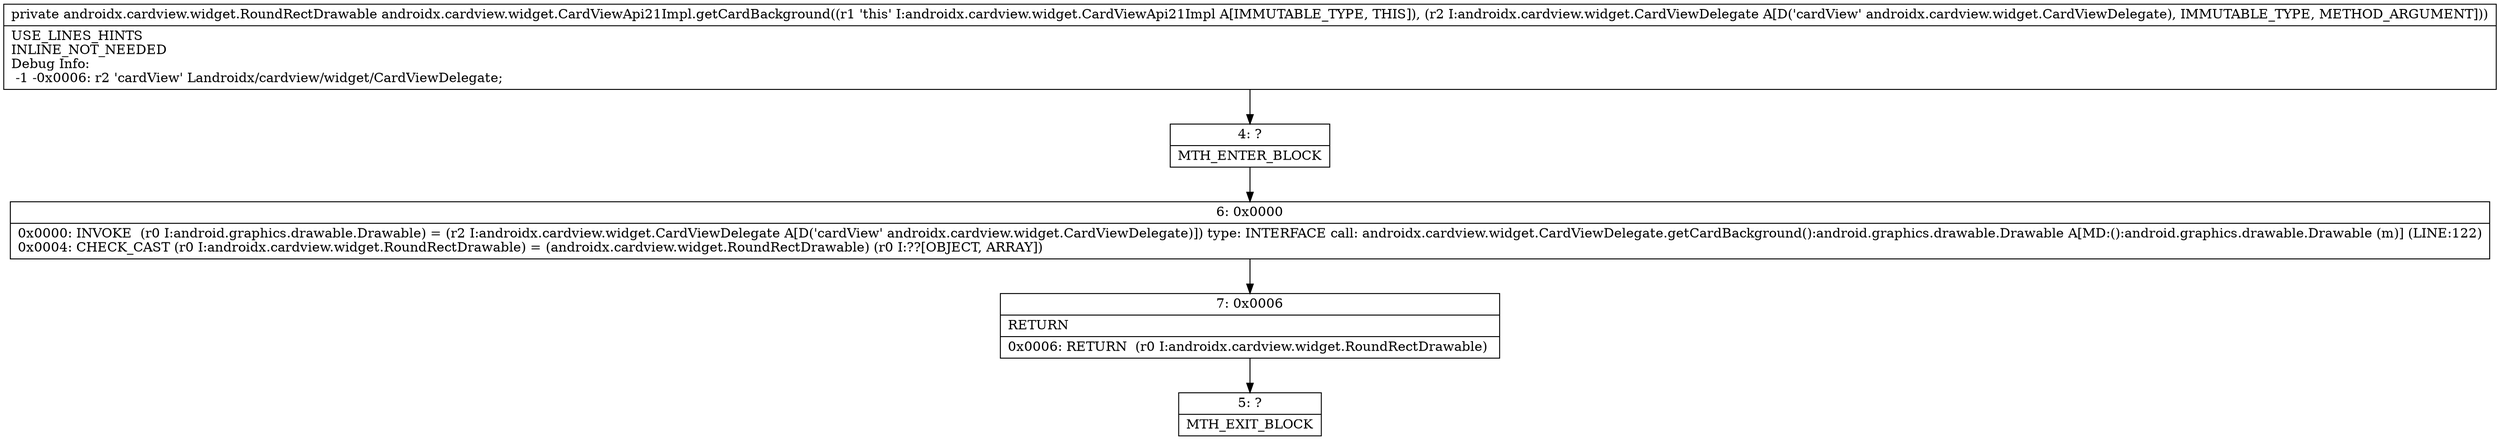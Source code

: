 digraph "CFG forandroidx.cardview.widget.CardViewApi21Impl.getCardBackground(Landroidx\/cardview\/widget\/CardViewDelegate;)Landroidx\/cardview\/widget\/RoundRectDrawable;" {
Node_4 [shape=record,label="{4\:\ ?|MTH_ENTER_BLOCK\l}"];
Node_6 [shape=record,label="{6\:\ 0x0000|0x0000: INVOKE  (r0 I:android.graphics.drawable.Drawable) = (r2 I:androidx.cardview.widget.CardViewDelegate A[D('cardView' androidx.cardview.widget.CardViewDelegate)]) type: INTERFACE call: androidx.cardview.widget.CardViewDelegate.getCardBackground():android.graphics.drawable.Drawable A[MD:():android.graphics.drawable.Drawable (m)] (LINE:122)\l0x0004: CHECK_CAST (r0 I:androidx.cardview.widget.RoundRectDrawable) = (androidx.cardview.widget.RoundRectDrawable) (r0 I:??[OBJECT, ARRAY]) \l}"];
Node_7 [shape=record,label="{7\:\ 0x0006|RETURN\l|0x0006: RETURN  (r0 I:androidx.cardview.widget.RoundRectDrawable) \l}"];
Node_5 [shape=record,label="{5\:\ ?|MTH_EXIT_BLOCK\l}"];
MethodNode[shape=record,label="{private androidx.cardview.widget.RoundRectDrawable androidx.cardview.widget.CardViewApi21Impl.getCardBackground((r1 'this' I:androidx.cardview.widget.CardViewApi21Impl A[IMMUTABLE_TYPE, THIS]), (r2 I:androidx.cardview.widget.CardViewDelegate A[D('cardView' androidx.cardview.widget.CardViewDelegate), IMMUTABLE_TYPE, METHOD_ARGUMENT]))  | USE_LINES_HINTS\lINLINE_NOT_NEEDED\lDebug Info:\l  \-1 \-0x0006: r2 'cardView' Landroidx\/cardview\/widget\/CardViewDelegate;\l}"];
MethodNode -> Node_4;Node_4 -> Node_6;
Node_6 -> Node_7;
Node_7 -> Node_5;
}

